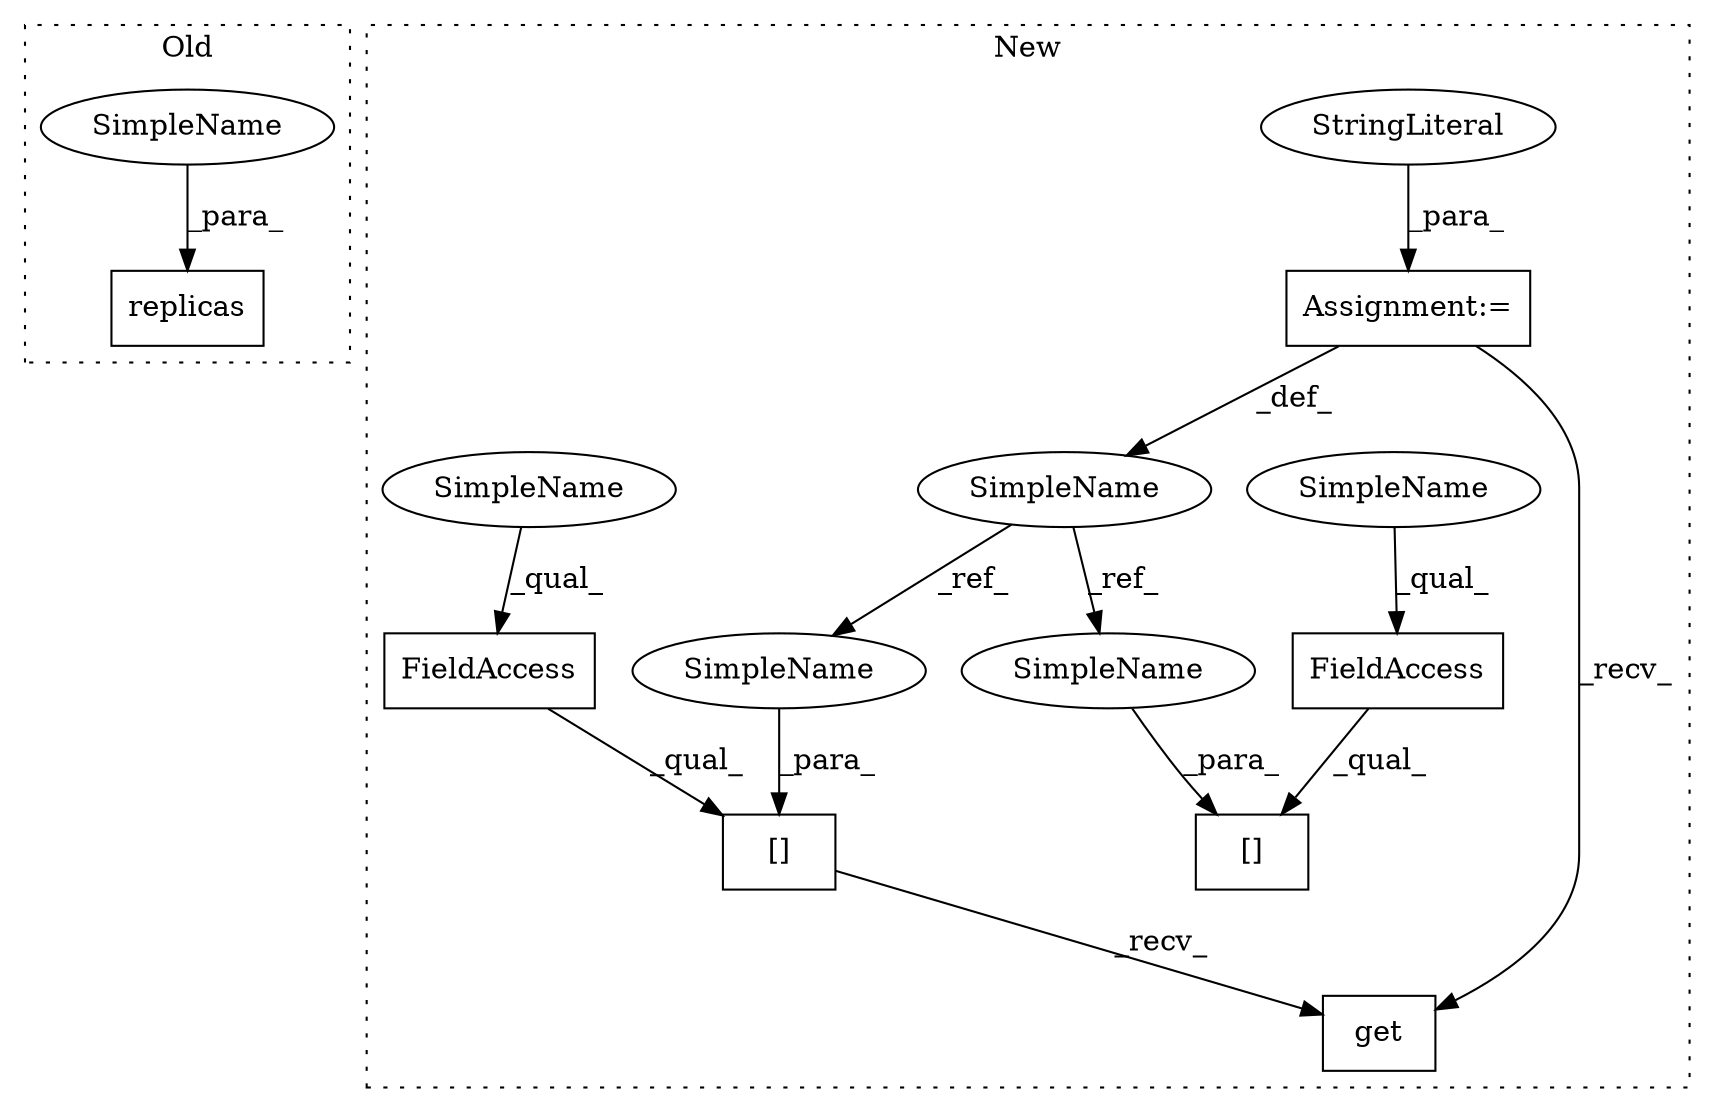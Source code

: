 digraph G {
subgraph cluster0 {
1 [label="replicas" a="32" s="6555,6577" l="9,1" shape="box"];
10 [label="SimpleName" a="42" s="6564" l="13" shape="ellipse"];
label = "Old";
style="dotted";
}
subgraph cluster1 {
2 [label="[]" a="2" s="12949,12976" l="24,1" shape="box"];
3 [label="FieldAccess" a="22" s="12949" l="23" shape="box"];
4 [label="get" a="32" s="12978" l="5" shape="box"];
5 [label="Assignment:=" a="7" s="11595" l="1" shape="box"];
6 [label="StringLiteral" a="45" s="11596" l="5" shape="ellipse"];
7 [label="FieldAccess" a="22" s="12150" l="23" shape="box"];
8 [label="[]" a="2" s="12150,12177" l="24,1" shape="box"];
9 [label="SimpleName" a="42" s="11592" l="3" shape="ellipse"];
11 [label="SimpleName" a="42" s="12174" l="3" shape="ellipse"];
12 [label="SimpleName" a="42" s="12973" l="3" shape="ellipse"];
13 [label="SimpleName" a="42" s="12150" l="13" shape="ellipse"];
14 [label="SimpleName" a="42" s="12949" l="13" shape="ellipse"];
label = "New";
style="dotted";
}
2 -> 4 [label="_recv_"];
3 -> 2 [label="_qual_"];
5 -> 9 [label="_def_"];
5 -> 4 [label="_recv_"];
6 -> 5 [label="_para_"];
7 -> 8 [label="_qual_"];
9 -> 11 [label="_ref_"];
9 -> 12 [label="_ref_"];
10 -> 1 [label="_para_"];
11 -> 8 [label="_para_"];
12 -> 2 [label="_para_"];
13 -> 7 [label="_qual_"];
14 -> 3 [label="_qual_"];
}